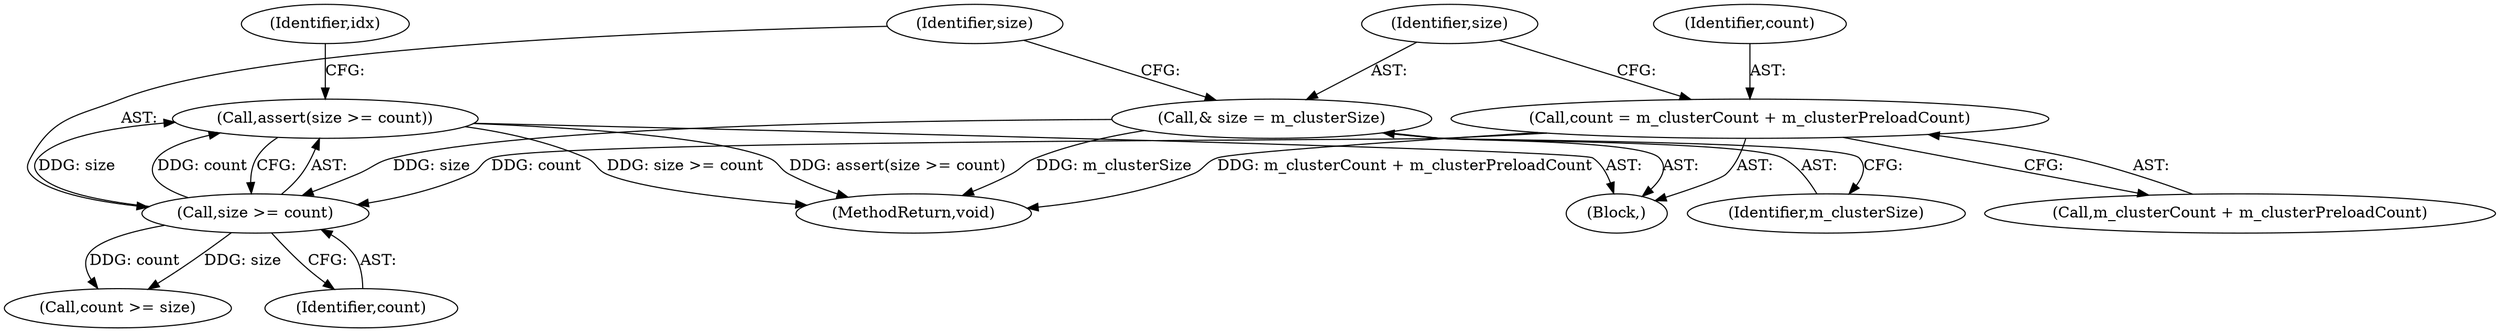 digraph "1_Android_cc274e2abe8b2a6698a5c47d8aa4bb45f1f9538d@API" {
"1000121" [label="(Call,assert(size >= count))"];
"1000122" [label="(Call,size >= count)"];
"1000118" [label="(Call,& size = m_clusterSize)"];
"1000112" [label="(Call,count = m_clusterCount + m_clusterPreloadCount)"];
"1000127" [label="(Identifier,idx)"];
"1000114" [label="(Call,m_clusterCount + m_clusterPreloadCount)"];
"1000136" [label="(Call,count >= size)"];
"1000120" [label="(Identifier,m_clusterSize)"];
"1000122" [label="(Call,size >= count)"];
"1000119" [label="(Identifier,size)"];
"1000113" [label="(Identifier,count)"];
"1000121" [label="(Call,assert(size >= count))"];
"1000102" [label="(Block,)"];
"1000123" [label="(Identifier,size)"];
"1000124" [label="(Identifier,count)"];
"1000118" [label="(Call,& size = m_clusterSize)"];
"1000251" [label="(MethodReturn,void)"];
"1000112" [label="(Call,count = m_clusterCount + m_clusterPreloadCount)"];
"1000121" -> "1000102"  [label="AST: "];
"1000121" -> "1000122"  [label="CFG: "];
"1000122" -> "1000121"  [label="AST: "];
"1000127" -> "1000121"  [label="CFG: "];
"1000121" -> "1000251"  [label="DDG: assert(size >= count)"];
"1000121" -> "1000251"  [label="DDG: size >= count"];
"1000122" -> "1000121"  [label="DDG: size"];
"1000122" -> "1000121"  [label="DDG: count"];
"1000122" -> "1000124"  [label="CFG: "];
"1000123" -> "1000122"  [label="AST: "];
"1000124" -> "1000122"  [label="AST: "];
"1000118" -> "1000122"  [label="DDG: size"];
"1000112" -> "1000122"  [label="DDG: count"];
"1000122" -> "1000136"  [label="DDG: count"];
"1000122" -> "1000136"  [label="DDG: size"];
"1000118" -> "1000102"  [label="AST: "];
"1000118" -> "1000120"  [label="CFG: "];
"1000119" -> "1000118"  [label="AST: "];
"1000120" -> "1000118"  [label="AST: "];
"1000123" -> "1000118"  [label="CFG: "];
"1000118" -> "1000251"  [label="DDG: m_clusterSize"];
"1000112" -> "1000102"  [label="AST: "];
"1000112" -> "1000114"  [label="CFG: "];
"1000113" -> "1000112"  [label="AST: "];
"1000114" -> "1000112"  [label="AST: "];
"1000119" -> "1000112"  [label="CFG: "];
"1000112" -> "1000251"  [label="DDG: m_clusterCount + m_clusterPreloadCount"];
}
